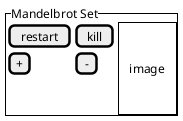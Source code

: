 
@startsalt
{^"Mandelbrot Set"
{[restart]|[kill]
[+ ]|[- ]
} |
{+
. | . | . | . | .
. 
. | . | image | . | .
.
.
}
}
@endsalt